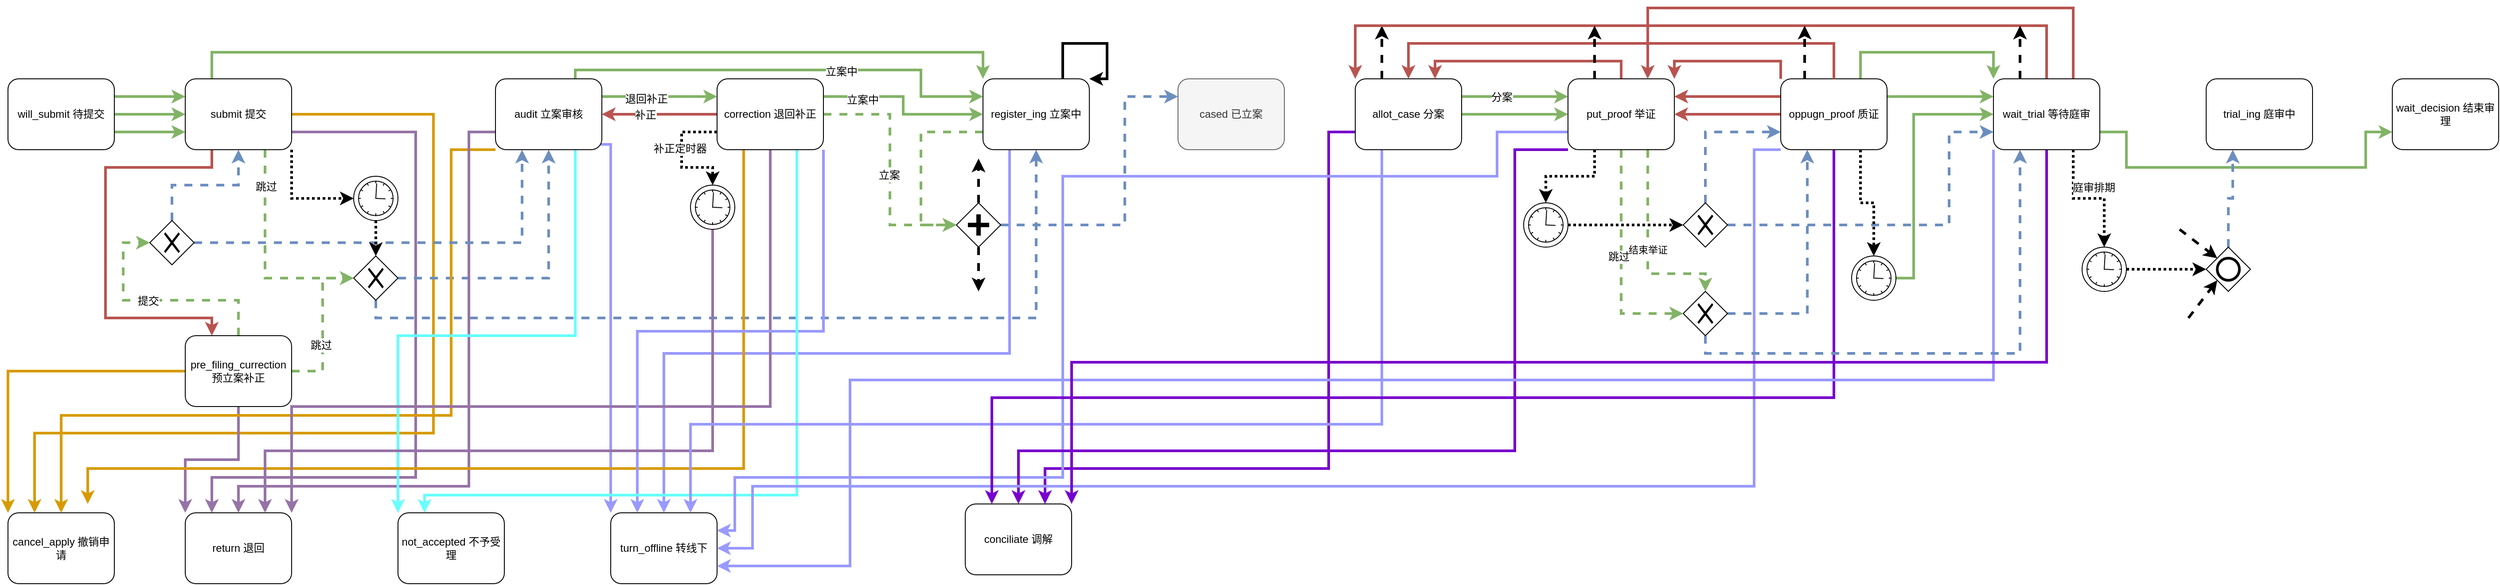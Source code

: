 <mxfile version="12.5.5" type="github"><diagram id="XI3sdBOOUCV_RwgQY45F" name="一审流程"><mxGraphModel dx="2796" dy="2397" grid="1" gridSize="10" guides="1" tooltips="1" connect="1" arrows="1" fold="1" page="1" pageScale="1" pageWidth="827" pageHeight="1169" math="0" shadow="0"><root><mxCell id="0"/><mxCell id="1" parent="0"/><mxCell id="Zky3TqG5APiGu4ryitzf-4" style="edgeStyle=orthogonalEdgeStyle;rounded=0;orthogonalLoop=1;jettySize=auto;html=1;exitX=1;exitY=0.25;exitDx=0;exitDy=0;entryX=0;entryY=0.25;entryDx=0;entryDy=0;fillColor=#d5e8d4;strokeColor=#82b366;strokeWidth=3;" edge="1" parent="1" source="Zky3TqG5APiGu4ryitzf-2" target="Zky3TqG5APiGu4ryitzf-3"><mxGeometry relative="1" as="geometry"/></mxCell><mxCell id="Zky3TqG5APiGu4ryitzf-5" style="edgeStyle=orthogonalEdgeStyle;rounded=0;orthogonalLoop=1;jettySize=auto;html=1;entryX=0;entryY=0.5;entryDx=0;entryDy=0;fillColor=#d5e8d4;strokeColor=#82b366;strokeWidth=3;" edge="1" parent="1" source="Zky3TqG5APiGu4ryitzf-2" target="Zky3TqG5APiGu4ryitzf-3"><mxGeometry relative="1" as="geometry"/></mxCell><mxCell id="Zky3TqG5APiGu4ryitzf-6" style="edgeStyle=orthogonalEdgeStyle;rounded=0;orthogonalLoop=1;jettySize=auto;html=1;exitX=1;exitY=0.75;exitDx=0;exitDy=0;entryX=0;entryY=0.75;entryDx=0;entryDy=0;strokeWidth=3;fillColor=#d5e8d4;strokeColor=#82b366;" edge="1" parent="1" source="Zky3TqG5APiGu4ryitzf-2" target="Zky3TqG5APiGu4ryitzf-3"><mxGeometry relative="1" as="geometry"/></mxCell><mxCell id="Zky3TqG5APiGu4ryitzf-2" value="will_submit 待提交" style="shape=ext;rounded=1;html=1;whiteSpace=wrap;" vertex="1" parent="1"><mxGeometry x="40" width="120" height="80" as="geometry"/></mxCell><mxCell id="Zky3TqG5APiGu4ryitzf-26" style="edgeStyle=orthogonalEdgeStyle;rounded=0;orthogonalLoop=1;jettySize=auto;html=1;exitX=0.75;exitY=1;exitDx=0;exitDy=0;entryX=0;entryY=0.5;entryDx=0;entryDy=0;strokeWidth=3;fillColor=#d5e8d4;strokeColor=#82b366;dashed=1;" edge="1" parent="1" source="Zky3TqG5APiGu4ryitzf-3" target="Zky3TqG5APiGu4ryitzf-16"><mxGeometry relative="1" as="geometry"/></mxCell><mxCell id="Zky3TqG5APiGu4ryitzf-27" value="跳过" style="text;html=1;align=center;verticalAlign=middle;resizable=0;points=[];labelBackgroundColor=#ffffff;" vertex="1" connectable="0" parent="Zky3TqG5APiGu4ryitzf-26"><mxGeometry x="-0.658" y="1" relative="1" as="geometry"><mxPoint as="offset"/></mxGeometry></mxCell><mxCell id="Zky3TqG5APiGu4ryitzf-29" style="edgeStyle=orthogonalEdgeStyle;rounded=0;orthogonalLoop=1;jettySize=auto;html=1;exitX=1;exitY=1;exitDx=0;exitDy=0;entryX=0;entryY=0.5;entryDx=0;entryDy=0;dashed=1;strokeWidth=3;dashPattern=1 1;" edge="1" parent="1" source="Zky3TqG5APiGu4ryitzf-3" target="Zky3TqG5APiGu4ryitzf-28"><mxGeometry relative="1" as="geometry"/></mxCell><mxCell id="Zky3TqG5APiGu4ryitzf-33" style="edgeStyle=orthogonalEdgeStyle;rounded=0;orthogonalLoop=1;jettySize=auto;html=1;exitX=0.25;exitY=1;exitDx=0;exitDy=0;entryX=0.25;entryY=0;entryDx=0;entryDy=0;strokeWidth=3;fillColor=#f8cecc;strokeColor=#b85450;" edge="1" parent="1" source="Zky3TqG5APiGu4ryitzf-3" target="Zky3TqG5APiGu4ryitzf-7"><mxGeometry relative="1" as="geometry"><Array as="points"><mxPoint x="270" y="100"/><mxPoint x="150" y="100"/><mxPoint x="150" y="270"/><mxPoint x="270" y="270"/></Array></mxGeometry></mxCell><mxCell id="Zky3TqG5APiGu4ryitzf-34" style="edgeStyle=orthogonalEdgeStyle;rounded=0;orthogonalLoop=1;jettySize=auto;html=1;exitX=1;exitY=0.75;exitDx=0;exitDy=0;entryX=0.25;entryY=0;entryDx=0;entryDy=0;strokeWidth=3;fillColor=#e1d5e7;strokeColor=#9673a6;" edge="1" parent="1" source="Zky3TqG5APiGu4ryitzf-3" target="Zky3TqG5APiGu4ryitzf-9"><mxGeometry relative="1" as="geometry"><Array as="points"><mxPoint x="500" y="60"/><mxPoint x="500" y="450"/><mxPoint x="270" y="450"/></Array></mxGeometry></mxCell><mxCell id="Zky3TqG5APiGu4ryitzf-35" style="edgeStyle=orthogonalEdgeStyle;rounded=0;orthogonalLoop=1;jettySize=auto;html=1;strokeWidth=3;entryX=0.25;entryY=0;entryDx=0;entryDy=0;fillColor=#ffe6cc;strokeColor=#d79b00;exitX=1;exitY=0.5;exitDx=0;exitDy=0;" edge="1" parent="1" source="Zky3TqG5APiGu4ryitzf-3" target="Zky3TqG5APiGu4ryitzf-8"><mxGeometry relative="1" as="geometry"><mxPoint x="120" y="470" as="targetPoint"/><Array as="points"><mxPoint x="520" y="40"/><mxPoint x="520" y="400"/><mxPoint x="70" y="400"/></Array></mxGeometry></mxCell><mxCell id="Zky3TqG5APiGu4ryitzf-38" style="edgeStyle=orthogonalEdgeStyle;rounded=0;orthogonalLoop=1;jettySize=auto;html=1;exitX=0.25;exitY=0;exitDx=0;exitDy=0;entryX=0;entryY=0;entryDx=0;entryDy=0;strokeWidth=3;fillColor=#d5e8d4;strokeColor=#82b366;" edge="1" parent="1" source="Zky3TqG5APiGu4ryitzf-3" target="Zky3TqG5APiGu4ryitzf-18"><mxGeometry relative="1" as="geometry"><Array as="points"><mxPoint x="270" y="-30"/><mxPoint x="1140" y="-30"/></Array></mxGeometry></mxCell><mxCell id="Zky3TqG5APiGu4ryitzf-3" value="submit 提交" style="shape=ext;rounded=1;html=1;whiteSpace=wrap;" vertex="1" parent="1"><mxGeometry x="240" width="120" height="80" as="geometry"/></mxCell><mxCell id="Zky3TqG5APiGu4ryitzf-10" style="edgeStyle=orthogonalEdgeStyle;rounded=0;orthogonalLoop=1;jettySize=auto;html=1;fillColor=#ffe6cc;strokeColor=#d79b00;strokeWidth=3;entryX=0;entryY=0;entryDx=0;entryDy=0;" edge="1" parent="1" source="Zky3TqG5APiGu4ryitzf-7" target="Zky3TqG5APiGu4ryitzf-8"><mxGeometry relative="1" as="geometry"/></mxCell><mxCell id="Zky3TqG5APiGu4ryitzf-11" style="edgeStyle=orthogonalEdgeStyle;rounded=0;orthogonalLoop=1;jettySize=auto;html=1;fillColor=#e1d5e7;strokeColor=#9673a6;strokeWidth=3;entryX=0;entryY=0;entryDx=0;entryDy=0;" edge="1" parent="1" source="Zky3TqG5APiGu4ryitzf-7" target="Zky3TqG5APiGu4ryitzf-9"><mxGeometry relative="1" as="geometry"/></mxCell><mxCell id="Zky3TqG5APiGu4ryitzf-13" style="edgeStyle=orthogonalEdgeStyle;rounded=0;orthogonalLoop=1;jettySize=auto;html=1;strokeWidth=3;entryX=0;entryY=0.5;entryDx=0;entryDy=0;fillColor=#d5e8d4;strokeColor=#82b366;dashed=1;" edge="1" parent="1" source="Zky3TqG5APiGu4ryitzf-7" target="Zky3TqG5APiGu4ryitzf-16"><mxGeometry relative="1" as="geometry"><mxPoint x="445" y="360" as="targetPoint"/></mxGeometry></mxCell><mxCell id="Zky3TqG5APiGu4ryitzf-14" value="跳过" style="text;html=1;align=center;verticalAlign=middle;resizable=0;points=[];labelBackgroundColor=#ffffff;" vertex="1" connectable="0" parent="Zky3TqG5APiGu4ryitzf-13"><mxGeometry x="-0.261" y="2" relative="1" as="geometry"><mxPoint as="offset"/></mxGeometry></mxCell><mxCell id="Zky3TqG5APiGu4ryitzf-22" style="edgeStyle=orthogonalEdgeStyle;rounded=0;orthogonalLoop=1;jettySize=auto;html=1;entryX=0;entryY=0.5;entryDx=0;entryDy=0;strokeWidth=3;fillColor=#d5e8d4;strokeColor=#82b366;dashed=1;" edge="1" parent="1" source="Zky3TqG5APiGu4ryitzf-7" target="Zky3TqG5APiGu4ryitzf-21"><mxGeometry relative="1" as="geometry"><Array as="points"><mxPoint x="300" y="250"/><mxPoint x="170" y="250"/><mxPoint x="170" y="185"/></Array></mxGeometry></mxCell><mxCell id="Zky3TqG5APiGu4ryitzf-23" value="提交" style="text;html=1;align=center;verticalAlign=middle;resizable=0;points=[];labelBackgroundColor=#ffffff;" vertex="1" connectable="0" parent="Zky3TqG5APiGu4ryitzf-22"><mxGeometry x="0.072" y="1" relative="1" as="geometry"><mxPoint as="offset"/></mxGeometry></mxCell><mxCell id="Zky3TqG5APiGu4ryitzf-7" value="pre_filing_currection 预立案补正" style="shape=ext;rounded=1;html=1;whiteSpace=wrap;" vertex="1" parent="1"><mxGeometry x="240" y="290" width="120" height="80" as="geometry"/></mxCell><mxCell id="Zky3TqG5APiGu4ryitzf-8" value="cancel_apply 撤销申请" style="shape=ext;rounded=1;html=1;whiteSpace=wrap;" vertex="1" parent="1"><mxGeometry x="40" y="490" width="120" height="80" as="geometry"/></mxCell><mxCell id="Zky3TqG5APiGu4ryitzf-9" value="return 退回" style="shape=ext;rounded=1;html=1;whiteSpace=wrap;" vertex="1" parent="1"><mxGeometry x="240" y="490" width="120" height="80" as="geometry"/></mxCell><mxCell id="Zky3TqG5APiGu4ryitzf-19" style="edgeStyle=orthogonalEdgeStyle;rounded=0;orthogonalLoop=1;jettySize=auto;html=1;entryX=0.5;entryY=1;entryDx=0;entryDy=0;strokeWidth=3;dashed=1;fillColor=#dae8fc;strokeColor=#6c8ebf;" edge="1" parent="1" source="Zky3TqG5APiGu4ryitzf-16" target="Zky3TqG5APiGu4ryitzf-17"><mxGeometry relative="1" as="geometry"/></mxCell><mxCell id="Zky3TqG5APiGu4ryitzf-20" style="edgeStyle=orthogonalEdgeStyle;rounded=0;orthogonalLoop=1;jettySize=auto;html=1;strokeWidth=3;fillColor=#dae8fc;strokeColor=#6c8ebf;dashed=1;exitX=0.5;exitY=1;exitDx=0;exitDy=0;" edge="1" parent="1" source="Zky3TqG5APiGu4ryitzf-16" target="Zky3TqG5APiGu4ryitzf-18"><mxGeometry relative="1" as="geometry"/></mxCell><mxCell id="Zky3TqG5APiGu4ryitzf-16" value="" style="shape=mxgraph.bpmn.shape;html=1;verticalLabelPosition=bottom;labelBackgroundColor=#ffffff;verticalAlign=top;align=center;perimeter=rhombusPerimeter;background=gateway;outlineConnect=0;outline=none;symbol=exclusiveGw;" vertex="1" parent="1"><mxGeometry x="430" y="200" width="50" height="50" as="geometry"/></mxCell><mxCell id="Zky3TqG5APiGu4ryitzf-39" style="edgeStyle=orthogonalEdgeStyle;rounded=0;orthogonalLoop=1;jettySize=auto;html=1;exitX=0;exitY=1;exitDx=0;exitDy=0;strokeWidth=3;entryX=0.5;entryY=0;entryDx=0;entryDy=0;fillColor=#ffe6cc;strokeColor=#d79b00;" edge="1" parent="1" source="Zky3TqG5APiGu4ryitzf-17" target="Zky3TqG5APiGu4ryitzf-8"><mxGeometry relative="1" as="geometry"><mxPoint x="160" y="450" as="targetPoint"/><Array as="points"><mxPoint x="540" y="80"/><mxPoint x="540" y="380"/><mxPoint x="100" y="380"/></Array></mxGeometry></mxCell><mxCell id="Zky3TqG5APiGu4ryitzf-40" style="edgeStyle=orthogonalEdgeStyle;rounded=0;orthogonalLoop=1;jettySize=auto;html=1;exitX=0;exitY=0.75;exitDx=0;exitDy=0;strokeWidth=3;entryX=0.5;entryY=0;entryDx=0;entryDy=0;fillColor=#e1d5e7;strokeColor=#9673a6;" edge="1" parent="1" source="Zky3TqG5APiGu4ryitzf-17" target="Zky3TqG5APiGu4ryitzf-9"><mxGeometry relative="1" as="geometry"><mxPoint x="350" y="440" as="targetPoint"/><Array as="points"><mxPoint x="560" y="60"/><mxPoint x="560" y="460"/><mxPoint x="300" y="460"/></Array></mxGeometry></mxCell><mxCell id="Zky3TqG5APiGu4ryitzf-42" style="edgeStyle=orthogonalEdgeStyle;rounded=0;orthogonalLoop=1;jettySize=auto;html=1;exitX=0.75;exitY=1;exitDx=0;exitDy=0;entryX=0;entryY=0;entryDx=0;entryDy=0;strokeWidth=3;fillColor=#f9f7ed;strokeColor=#66FFFF;" edge="1" parent="1" source="Zky3TqG5APiGu4ryitzf-17" target="Zky3TqG5APiGu4ryitzf-41"><mxGeometry relative="1" as="geometry"><Array as="points"><mxPoint x="680" y="290"/><mxPoint x="480" y="290"/></Array></mxGeometry></mxCell><mxCell id="Zky3TqG5APiGu4ryitzf-44" style="edgeStyle=orthogonalEdgeStyle;rounded=0;orthogonalLoop=1;jettySize=auto;html=1;exitX=1;exitY=0.25;exitDx=0;exitDy=0;entryX=0;entryY=0.25;entryDx=0;entryDy=0;strokeColor=#82b366;strokeWidth=3;fillColor=#d5e8d4;" edge="1" parent="1" source="Zky3TqG5APiGu4ryitzf-17" target="Zky3TqG5APiGu4ryitzf-43"><mxGeometry relative="1" as="geometry"/></mxCell><mxCell id="Zky3TqG5APiGu4ryitzf-51" value="退回补正" style="text;html=1;align=center;verticalAlign=middle;resizable=0;points=[];labelBackgroundColor=#ffffff;" vertex="1" connectable="0" parent="Zky3TqG5APiGu4ryitzf-44"><mxGeometry x="-0.231" y="-3" relative="1" as="geometry"><mxPoint as="offset"/></mxGeometry></mxCell><mxCell id="Zky3TqG5APiGu4ryitzf-46" style="edgeStyle=orthogonalEdgeStyle;rounded=0;orthogonalLoop=1;jettySize=auto;html=1;strokeColor=#9999FF;strokeWidth=3;entryX=0;entryY=0;entryDx=0;entryDy=0;exitX=0.983;exitY=0.925;exitDx=0;exitDy=0;exitPerimeter=0;" edge="1" parent="1" source="Zky3TqG5APiGu4ryitzf-17" target="Zky3TqG5APiGu4ryitzf-45"><mxGeometry relative="1" as="geometry"><mxPoint x="760" y="270" as="targetPoint"/><Array as="points"><mxPoint x="720" y="74"/></Array></mxGeometry></mxCell><mxCell id="Zky3TqG5APiGu4ryitzf-49" style="edgeStyle=orthogonalEdgeStyle;rounded=0;orthogonalLoop=1;jettySize=auto;html=1;strokeColor=#82b366;strokeWidth=3;fillColor=#d5e8d4;exitX=0.75;exitY=0;exitDx=0;exitDy=0;entryX=0;entryY=0.25;entryDx=0;entryDy=0;" edge="1" parent="1" source="Zky3TqG5APiGu4ryitzf-17" target="Zky3TqG5APiGu4ryitzf-18"><mxGeometry relative="1" as="geometry"><mxPoint x="1140" y="11" as="targetPoint"/><Array as="points"><mxPoint x="680" y="-10"/><mxPoint x="1070" y="-10"/><mxPoint x="1070" y="20"/></Array></mxGeometry></mxCell><mxCell id="Zky3TqG5APiGu4ryitzf-53" value="立案中" style="text;html=1;align=center;verticalAlign=middle;resizable=0;points=[];labelBackgroundColor=#ffffff;" vertex="1" connectable="0" parent="Zky3TqG5APiGu4ryitzf-49"><mxGeometry x="0.24" y="-2" relative="1" as="geometry"><mxPoint as="offset"/></mxGeometry></mxCell><mxCell id="Zky3TqG5APiGu4ryitzf-17" value="audit 立案审核" style="shape=ext;rounded=1;html=1;whiteSpace=wrap;" vertex="1" parent="1"><mxGeometry x="590" width="120" height="80" as="geometry"/></mxCell><mxCell id="Zky3TqG5APiGu4ryitzf-74" style="edgeStyle=orthogonalEdgeStyle;rounded=0;orthogonalLoop=1;jettySize=auto;html=1;exitX=0;exitY=0.75;exitDx=0;exitDy=0;entryX=0;entryY=0.5;entryDx=0;entryDy=0;dashed=1;strokeColor=#82b366;strokeWidth=3;fillColor=#d5e8d4;" edge="1" parent="1" source="Zky3TqG5APiGu4ryitzf-18" target="Zky3TqG5APiGu4ryitzf-68"><mxGeometry relative="1" as="geometry"><Array as="points"><mxPoint x="1070" y="60"/><mxPoint x="1070" y="165"/></Array></mxGeometry></mxCell><mxCell id="Zky3TqG5APiGu4ryitzf-75" style="edgeStyle=orthogonalEdgeStyle;rounded=0;orthogonalLoop=1;jettySize=auto;html=1;exitX=0.25;exitY=1;exitDx=0;exitDy=0;entryX=0.5;entryY=0;entryDx=0;entryDy=0;strokeColor=#9999FF;strokeWidth=3;" edge="1" parent="1" source="Zky3TqG5APiGu4ryitzf-18" target="Zky3TqG5APiGu4ryitzf-45"><mxGeometry relative="1" as="geometry"><Array as="points"><mxPoint x="1170" y="310"/><mxPoint x="780" y="310"/></Array></mxGeometry></mxCell><mxCell id="Zky3TqG5APiGu4ryitzf-76" style="edgeStyle=orthogonalEdgeStyle;rounded=0;orthogonalLoop=1;jettySize=auto;html=1;exitX=0.75;exitY=0;exitDx=0;exitDy=0;strokeColor=#000000;strokeWidth=3;entryX=1;entryY=0;entryDx=0;entryDy=0;" edge="1" parent="1" source="Zky3TqG5APiGu4ryitzf-18" target="Zky3TqG5APiGu4ryitzf-18"><mxGeometry relative="1" as="geometry"><mxPoint x="1260" y="-60" as="targetPoint"/><Array as="points"><mxPoint x="1230" y="-40"/><mxPoint x="1280" y="-40"/><mxPoint x="1280"/></Array></mxGeometry></mxCell><mxCell id="Zky3TqG5APiGu4ryitzf-18" value="register_ing 立案中" style="shape=ext;rounded=1;html=1;whiteSpace=wrap;" vertex="1" parent="1"><mxGeometry x="1140" width="120" height="80" as="geometry"/></mxCell><mxCell id="Zky3TqG5APiGu4ryitzf-24" style="edgeStyle=orthogonalEdgeStyle;rounded=0;orthogonalLoop=1;jettySize=auto;html=1;entryX=0.5;entryY=1;entryDx=0;entryDy=0;strokeWidth=3;exitX=0.5;exitY=0;exitDx=0;exitDy=0;fillColor=#dae8fc;strokeColor=#6c8ebf;dashed=1;" edge="1" parent="1" source="Zky3TqG5APiGu4ryitzf-21" target="Zky3TqG5APiGu4ryitzf-3"><mxGeometry relative="1" as="geometry"/></mxCell><mxCell id="Zky3TqG5APiGu4ryitzf-25" style="edgeStyle=orthogonalEdgeStyle;rounded=0;orthogonalLoop=1;jettySize=auto;html=1;entryX=0.25;entryY=1;entryDx=0;entryDy=0;strokeWidth=3;dashed=1;fillColor=#dae8fc;strokeColor=#6c8ebf;" edge="1" parent="1" source="Zky3TqG5APiGu4ryitzf-21" target="Zky3TqG5APiGu4ryitzf-17"><mxGeometry relative="1" as="geometry"/></mxCell><mxCell id="Zky3TqG5APiGu4ryitzf-21" value="" style="shape=mxgraph.bpmn.shape;html=1;verticalLabelPosition=bottom;labelBackgroundColor=#ffffff;verticalAlign=top;align=center;perimeter=rhombusPerimeter;background=gateway;outlineConnect=0;outline=none;symbol=exclusiveGw;" vertex="1" parent="1"><mxGeometry x="200" y="160" width="50" height="50" as="geometry"/></mxCell><mxCell id="Zky3TqG5APiGu4ryitzf-30" style="edgeStyle=orthogonalEdgeStyle;rounded=0;orthogonalLoop=1;jettySize=auto;html=1;entryX=0.5;entryY=0;entryDx=0;entryDy=0;dashed=1;dashPattern=1 1;strokeWidth=3;" edge="1" parent="1" source="Zky3TqG5APiGu4ryitzf-28" target="Zky3TqG5APiGu4ryitzf-16"><mxGeometry relative="1" as="geometry"/></mxCell><mxCell id="Zky3TqG5APiGu4ryitzf-28" value="" style="shape=mxgraph.bpmn.shape;html=1;verticalLabelPosition=bottom;labelBackgroundColor=#ffffff;verticalAlign=top;align=center;perimeter=ellipsePerimeter;outlineConnect=0;outline=standard;symbol=timer;" vertex="1" parent="1"><mxGeometry x="430" y="110" width="50" height="50" as="geometry"/></mxCell><mxCell id="Zky3TqG5APiGu4ryitzf-41" value="not_accepted 不予受理" style="shape=ext;rounded=1;html=1;whiteSpace=wrap;" vertex="1" parent="1"><mxGeometry x="480" y="490" width="120" height="80" as="geometry"/></mxCell><mxCell id="Zky3TqG5APiGu4ryitzf-55" style="edgeStyle=orthogonalEdgeStyle;rounded=0;orthogonalLoop=1;jettySize=auto;html=1;exitX=0;exitY=0.75;exitDx=0;exitDy=0;strokeColor=#000000;strokeWidth=3;dashed=1;dashPattern=1 1;" edge="1" parent="1" source="Zky3TqG5APiGu4ryitzf-43" target="Zky3TqG5APiGu4ryitzf-54"><mxGeometry relative="1" as="geometry"><Array as="points"><mxPoint x="800" y="60"/><mxPoint x="800" y="100"/><mxPoint x="835" y="100"/></Array></mxGeometry></mxCell><mxCell id="Zky3TqG5APiGu4ryitzf-57" value="补正定时器" style="text;html=1;align=center;verticalAlign=middle;resizable=0;points=[];labelBackgroundColor=#ffffff;" vertex="1" connectable="0" parent="Zky3TqG5APiGu4ryitzf-55"><mxGeometry x="-0.136" y="-2" relative="1" as="geometry"><mxPoint as="offset"/></mxGeometry></mxCell><mxCell id="Zky3TqG5APiGu4ryitzf-58" style="edgeStyle=orthogonalEdgeStyle;rounded=0;orthogonalLoop=1;jettySize=auto;html=1;exitX=0;exitY=0.5;exitDx=0;exitDy=0;entryX=1;entryY=0.5;entryDx=0;entryDy=0;strokeColor=#B85450;strokeWidth=3;fillColor=#a0522d;" edge="1" parent="1" source="Zky3TqG5APiGu4ryitzf-43" target="Zky3TqG5APiGu4ryitzf-17"><mxGeometry relative="1" as="geometry"/></mxCell><mxCell id="Zky3TqG5APiGu4ryitzf-59" value="补正" style="text;html=1;align=center;verticalAlign=middle;resizable=0;points=[];labelBackgroundColor=#ffffff;" vertex="1" connectable="0" parent="Zky3TqG5APiGu4ryitzf-58"><mxGeometry x="0.246" y="1" relative="1" as="geometry"><mxPoint as="offset"/></mxGeometry></mxCell><mxCell id="Zky3TqG5APiGu4ryitzf-60" style="edgeStyle=orthogonalEdgeStyle;rounded=0;orthogonalLoop=1;jettySize=auto;html=1;exitX=0.25;exitY=1;exitDx=0;exitDy=0;strokeColor=#d79b00;strokeWidth=3;fillColor=#ffe6cc;" edge="1" parent="1" source="Zky3TqG5APiGu4ryitzf-43"><mxGeometry relative="1" as="geometry"><mxPoint x="130" y="480" as="targetPoint"/><Array as="points"><mxPoint x="870" y="440"/><mxPoint x="130" y="440"/></Array></mxGeometry></mxCell><mxCell id="Zky3TqG5APiGu4ryitzf-61" style="edgeStyle=orthogonalEdgeStyle;rounded=0;orthogonalLoop=1;jettySize=auto;html=1;entryX=1;entryY=0;entryDx=0;entryDy=0;strokeColor=#9673a6;strokeWidth=3;fillColor=#e1d5e7;" edge="1" parent="1" source="Zky3TqG5APiGu4ryitzf-43" target="Zky3TqG5APiGu4ryitzf-9"><mxGeometry relative="1" as="geometry"><Array as="points"><mxPoint x="900" y="370"/><mxPoint x="360" y="370"/></Array></mxGeometry></mxCell><mxCell id="Zky3TqG5APiGu4ryitzf-62" style="edgeStyle=orthogonalEdgeStyle;rounded=0;orthogonalLoop=1;jettySize=auto;html=1;exitX=1;exitY=1;exitDx=0;exitDy=0;entryX=0.25;entryY=0;entryDx=0;entryDy=0;strokeColor=#9999FF;strokeWidth=3;" edge="1" parent="1" source="Zky3TqG5APiGu4ryitzf-43" target="Zky3TqG5APiGu4ryitzf-45"><mxGeometry relative="1" as="geometry"/></mxCell><mxCell id="Zky3TqG5APiGu4ryitzf-63" style="edgeStyle=orthogonalEdgeStyle;rounded=0;orthogonalLoop=1;jettySize=auto;html=1;exitX=0.75;exitY=1;exitDx=0;exitDy=0;entryX=0.25;entryY=0;entryDx=0;entryDy=0;strokeColor=#66FFFF;strokeWidth=3;" edge="1" parent="1" source="Zky3TqG5APiGu4ryitzf-43" target="Zky3TqG5APiGu4ryitzf-41"><mxGeometry relative="1" as="geometry"><Array as="points"><mxPoint x="930" y="470"/><mxPoint x="510" y="470"/></Array></mxGeometry></mxCell><mxCell id="Zky3TqG5APiGu4ryitzf-64" style="edgeStyle=orthogonalEdgeStyle;rounded=0;orthogonalLoop=1;jettySize=auto;html=1;exitX=1;exitY=0.25;exitDx=0;exitDy=0;entryX=0;entryY=0.5;entryDx=0;entryDy=0;strokeColor=#82b366;strokeWidth=3;fillColor=#d5e8d4;" edge="1" parent="1" source="Zky3TqG5APiGu4ryitzf-43" target="Zky3TqG5APiGu4ryitzf-18"><mxGeometry relative="1" as="geometry"/></mxCell><mxCell id="Zky3TqG5APiGu4ryitzf-65" value="立案中" style="text;html=1;align=center;verticalAlign=middle;resizable=0;points=[];labelBackgroundColor=#ffffff;" vertex="1" connectable="0" parent="Zky3TqG5APiGu4ryitzf-64"><mxGeometry x="-0.56" y="-4" relative="1" as="geometry"><mxPoint as="offset"/></mxGeometry></mxCell><mxCell id="Zky3TqG5APiGu4ryitzf-69" style="edgeStyle=orthogonalEdgeStyle;rounded=0;orthogonalLoop=1;jettySize=auto;html=1;entryX=0;entryY=0.5;entryDx=0;entryDy=0;strokeColor=#82b366;strokeWidth=3;fillColor=#d5e8d4;dashed=1;" edge="1" parent="1" source="Zky3TqG5APiGu4ryitzf-43" target="Zky3TqG5APiGu4ryitzf-68"><mxGeometry relative="1" as="geometry"/></mxCell><mxCell id="Zky3TqG5APiGu4ryitzf-73" value="立案" style="text;html=1;align=center;verticalAlign=middle;resizable=0;points=[];labelBackgroundColor=#ffffff;" vertex="1" connectable="0" parent="Zky3TqG5APiGu4ryitzf-69"><mxGeometry x="0.047" y="-1" relative="1" as="geometry"><mxPoint as="offset"/></mxGeometry></mxCell><mxCell id="Zky3TqG5APiGu4ryitzf-43" value="correction 退回补正" style="shape=ext;rounded=1;html=1;whiteSpace=wrap;" vertex="1" parent="1"><mxGeometry x="840" width="120" height="80" as="geometry"/></mxCell><mxCell id="Zky3TqG5APiGu4ryitzf-45" value="turn_offline 转线下" style="shape=ext;rounded=1;html=1;whiteSpace=wrap;" vertex="1" parent="1"><mxGeometry x="720" y="490" width="120" height="80" as="geometry"/></mxCell><mxCell id="Zky3TqG5APiGu4ryitzf-56" style="edgeStyle=orthogonalEdgeStyle;rounded=0;orthogonalLoop=1;jettySize=auto;html=1;entryX=0.75;entryY=0;entryDx=0;entryDy=0;strokeColor=#9673a6;strokeWidth=3;fillColor=#e1d5e7;" edge="1" parent="1" source="Zky3TqG5APiGu4ryitzf-54" target="Zky3TqG5APiGu4ryitzf-9"><mxGeometry relative="1" as="geometry"><Array as="points"><mxPoint x="835" y="420"/><mxPoint x="330" y="420"/></Array></mxGeometry></mxCell><mxCell id="Zky3TqG5APiGu4ryitzf-54" value="" style="shape=mxgraph.bpmn.shape;html=1;verticalLabelPosition=bottom;labelBackgroundColor=#ffffff;verticalAlign=top;align=center;perimeter=ellipsePerimeter;outlineConnect=0;outline=standard;symbol=timer;" vertex="1" parent="1"><mxGeometry x="810" y="120" width="50" height="50" as="geometry"/></mxCell><mxCell id="Zky3TqG5APiGu4ryitzf-66" value="cased 已立案" style="shape=ext;rounded=1;html=1;whiteSpace=wrap;fillColor=#f5f5f5;strokeColor=#666666;fontColor=#333333;" vertex="1" parent="1"><mxGeometry x="1360" width="120" height="80" as="geometry"/></mxCell><mxCell id="Zky3TqG5APiGu4ryitzf-70" style="edgeStyle=orthogonalEdgeStyle;rounded=0;orthogonalLoop=1;jettySize=auto;html=1;entryX=0;entryY=0.25;entryDx=0;entryDy=0;strokeColor=#6c8ebf;strokeWidth=3;fillColor=#dae8fc;dashed=1;" edge="1" parent="1" source="Zky3TqG5APiGu4ryitzf-68" target="Zky3TqG5APiGu4ryitzf-66"><mxGeometry relative="1" as="geometry"><Array as="points"><mxPoint x="1300" y="165"/><mxPoint x="1300" y="20"/></Array></mxGeometry></mxCell><mxCell id="Zky3TqG5APiGu4ryitzf-68" value="" style="shape=mxgraph.bpmn.shape;html=1;verticalLabelPosition=bottom;labelBackgroundColor=#ffffff;verticalAlign=top;align=center;perimeter=rhombusPerimeter;background=gateway;outlineConnect=0;outline=none;symbol=parallelGw;" vertex="1" parent="1"><mxGeometry x="1110" y="140" width="50" height="50" as="geometry"/></mxCell><mxCell id="Zky3TqG5APiGu4ryitzf-71" value="" style="endArrow=classic;html=1;dashed=1;strokeColor=#000000;strokeWidth=3;exitX=0.5;exitY=1;exitDx=0;exitDy=0;" edge="1" parent="1" source="Zky3TqG5APiGu4ryitzf-68"><mxGeometry width="50" height="50" relative="1" as="geometry"><mxPoint x="1100" y="270" as="sourcePoint"/><mxPoint x="1135" y="240" as="targetPoint"/></mxGeometry></mxCell><mxCell id="Zky3TqG5APiGu4ryitzf-72" value="" style="endArrow=classic;html=1;dashed=1;strokeColor=#000000;strokeWidth=3;exitX=0.5;exitY=0;exitDx=0;exitDy=0;" edge="1" parent="1" source="Zky3TqG5APiGu4ryitzf-68"><mxGeometry width="50" height="50" relative="1" as="geometry"><mxPoint x="1145" y="200" as="sourcePoint"/><mxPoint x="1135" y="90" as="targetPoint"/></mxGeometry></mxCell><mxCell id="Zky3TqG5APiGu4ryitzf-80" style="edgeStyle=orthogonalEdgeStyle;rounded=0;orthogonalLoop=1;jettySize=auto;html=1;exitX=0;exitY=0.75;exitDx=0;exitDy=0;entryX=0.75;entryY=0;entryDx=0;entryDy=0;strokeColor=#7700CC;strokeWidth=3;fillColor=#aa00ff;" edge="1" parent="1" source="Zky3TqG5APiGu4ryitzf-77" target="Zky3TqG5APiGu4ryitzf-79"><mxGeometry relative="1" as="geometry"><Array as="points"><mxPoint x="1530" y="60"/><mxPoint x="1530" y="440"/><mxPoint x="1210" y="440"/></Array></mxGeometry></mxCell><mxCell id="Zky3TqG5APiGu4ryitzf-82" style="edgeStyle=orthogonalEdgeStyle;rounded=0;orthogonalLoop=1;jettySize=auto;html=1;exitX=1;exitY=0.25;exitDx=0;exitDy=0;entryX=0;entryY=0.25;entryDx=0;entryDy=0;strokeColor=#82b366;strokeWidth=3;gradientColor=#97d077;fillColor=#d5e8d4;" edge="1" parent="1" source="Zky3TqG5APiGu4ryitzf-77" target="Zky3TqG5APiGu4ryitzf-81"><mxGeometry relative="1" as="geometry"/></mxCell><mxCell id="Zky3TqG5APiGu4ryitzf-83" value="分案" style="text;html=1;align=center;verticalAlign=middle;resizable=0;points=[];labelBackgroundColor=#ffffff;" vertex="1" connectable="0" parent="Zky3TqG5APiGu4ryitzf-82"><mxGeometry x="-0.25" y="-1" relative="1" as="geometry"><mxPoint as="offset"/></mxGeometry></mxCell><mxCell id="Zky3TqG5APiGu4ryitzf-84" style="edgeStyle=orthogonalEdgeStyle;rounded=0;orthogonalLoop=1;jettySize=auto;html=1;entryX=0;entryY=0.5;entryDx=0;entryDy=0;strokeColor=#82b366;strokeWidth=3;gradientColor=#97d077;fillColor=#d5e8d4;" edge="1" parent="1" source="Zky3TqG5APiGu4ryitzf-77" target="Zky3TqG5APiGu4ryitzf-81"><mxGeometry relative="1" as="geometry"/></mxCell><mxCell id="Zky3TqG5APiGu4ryitzf-85" style="edgeStyle=orthogonalEdgeStyle;rounded=0;orthogonalLoop=1;jettySize=auto;html=1;exitX=0.25;exitY=1;exitDx=0;exitDy=0;strokeColor=#9999FF;strokeWidth=3;entryX=0.75;entryY=0;entryDx=0;entryDy=0;" edge="1" parent="1" source="Zky3TqG5APiGu4ryitzf-77" target="Zky3TqG5APiGu4ryitzf-45"><mxGeometry relative="1" as="geometry"><mxPoint x="1290" y="400" as="targetPoint"/><Array as="points"><mxPoint x="1590" y="390"/><mxPoint x="810" y="390"/></Array></mxGeometry></mxCell><mxCell id="Zky3TqG5APiGu4ryitzf-77" value="allot_case 分案" style="shape=ext;rounded=1;html=1;whiteSpace=wrap;" vertex="1" parent="1"><mxGeometry x="1560" width="120" height="80" as="geometry"/></mxCell><mxCell id="Zky3TqG5APiGu4ryitzf-79" value="conciliate 调解" style="shape=ext;rounded=1;html=1;whiteSpace=wrap;" vertex="1" parent="1"><mxGeometry x="1120" y="480" width="120" height="80" as="geometry"/></mxCell><mxCell id="Zky3TqG5APiGu4ryitzf-88" style="edgeStyle=orthogonalEdgeStyle;rounded=0;orthogonalLoop=1;jettySize=auto;html=1;exitX=0.25;exitY=1;exitDx=0;exitDy=0;strokeColor=#000000;strokeWidth=3;dashed=1;dashPattern=1 1;" edge="1" parent="1" source="Zky3TqG5APiGu4ryitzf-81" target="Zky3TqG5APiGu4ryitzf-87"><mxGeometry relative="1" as="geometry"/></mxCell><mxCell id="Zky3TqG5APiGu4ryitzf-97" style="edgeStyle=orthogonalEdgeStyle;rounded=0;orthogonalLoop=1;jettySize=auto;html=1;entryX=0;entryY=0.5;entryDx=0;entryDy=0;dashed=1;strokeColor=#82b366;strokeWidth=3;gradientColor=#97d077;fillColor=#d5e8d4;exitX=0.5;exitY=1;exitDx=0;exitDy=0;" edge="1" parent="1" source="Zky3TqG5APiGu4ryitzf-81" target="Zky3TqG5APiGu4ryitzf-96"><mxGeometry relative="1" as="geometry"><Array as="points"><mxPoint x="1860" y="265"/></Array></mxGeometry></mxCell><mxCell id="Zky3TqG5APiGu4ryitzf-99" value="跳过" style="text;html=1;align=center;verticalAlign=middle;resizable=0;points=[];labelBackgroundColor=#ffffff;" vertex="1" connectable="0" parent="Zky3TqG5APiGu4ryitzf-97"><mxGeometry x="-0.053" y="-3" relative="1" as="geometry"><mxPoint as="offset"/></mxGeometry></mxCell><mxCell id="Zky3TqG5APiGu4ryitzf-100" value="结束举证" style="edgeStyle=orthogonalEdgeStyle;rounded=0;orthogonalLoop=1;jettySize=auto;html=1;exitX=0.75;exitY=1;exitDx=0;exitDy=0;dashed=1;strokeColor=#82b366;strokeWidth=3;gradientColor=#97d077;fillColor=#d5e8d4;" edge="1" parent="1" source="Zky3TqG5APiGu4ryitzf-81" target="Zky3TqG5APiGu4ryitzf-96"><mxGeometry relative="1" as="geometry"><Array as="points"><mxPoint x="1890" y="220"/><mxPoint x="1955" y="220"/></Array></mxGeometry></mxCell><mxCell id="Zky3TqG5APiGu4ryitzf-103" style="edgeStyle=orthogonalEdgeStyle;rounded=0;orthogonalLoop=1;jettySize=auto;html=1;exitX=0;exitY=0.75;exitDx=0;exitDy=0;strokeColor=#9999FF;strokeWidth=3;entryX=1;entryY=0.25;entryDx=0;entryDy=0;" edge="1" parent="1" source="Zky3TqG5APiGu4ryitzf-81" target="Zky3TqG5APiGu4ryitzf-45"><mxGeometry relative="1" as="geometry"><mxPoint x="1190" y="450" as="targetPoint"/><Array as="points"><mxPoint x="1720" y="60"/><mxPoint x="1720" y="110"/><mxPoint x="1230" y="110"/><mxPoint x="1230" y="450"/><mxPoint x="860" y="450"/><mxPoint x="860" y="510"/></Array></mxGeometry></mxCell><mxCell id="Zky3TqG5APiGu4ryitzf-105" style="edgeStyle=orthogonalEdgeStyle;rounded=0;orthogonalLoop=1;jettySize=auto;html=1;exitX=0;exitY=1;exitDx=0;exitDy=0;entryX=0.5;entryY=0;entryDx=0;entryDy=0;strokeColor=#7700CC;strokeWidth=3;" edge="1" parent="1" source="Zky3TqG5APiGu4ryitzf-81" target="Zky3TqG5APiGu4ryitzf-79"><mxGeometry relative="1" as="geometry"><Array as="points"><mxPoint x="1740" y="80"/><mxPoint x="1740" y="420"/><mxPoint x="1180" y="420"/></Array></mxGeometry></mxCell><mxCell id="Zky3TqG5APiGu4ryitzf-106" style="edgeStyle=orthogonalEdgeStyle;rounded=0;orthogonalLoop=1;jettySize=auto;html=1;exitX=0.5;exitY=0;exitDx=0;exitDy=0;entryX=0.75;entryY=0;entryDx=0;entryDy=0;strokeColor=#B85450;strokeWidth=3;" edge="1" parent="1" source="Zky3TqG5APiGu4ryitzf-81" target="Zky3TqG5APiGu4ryitzf-77"><mxGeometry relative="1" as="geometry"/></mxCell><mxCell id="Zky3TqG5APiGu4ryitzf-81" value="put_proof 举证" style="shape=ext;rounded=1;html=1;whiteSpace=wrap;" vertex="1" parent="1"><mxGeometry x="1800" width="120" height="80" as="geometry"/></mxCell><mxCell id="Zky3TqG5APiGu4ryitzf-86" value="" style="endArrow=classic;html=1;dashed=1;strokeColor=#000000;strokeWidth=3;exitX=0.25;exitY=0;exitDx=0;exitDy=0;" edge="1" parent="1" source="Zky3TqG5APiGu4ryitzf-77"><mxGeometry width="50" height="50" relative="1" as="geometry"><mxPoint x="1145" y="150" as="sourcePoint"/><mxPoint x="1590" y="-60" as="targetPoint"/></mxGeometry></mxCell><mxCell id="Zky3TqG5APiGu4ryitzf-90" style="edgeStyle=orthogonalEdgeStyle;rounded=0;orthogonalLoop=1;jettySize=auto;html=1;entryX=0;entryY=0.5;entryDx=0;entryDy=0;strokeColor=#000000;strokeWidth=3;dashed=1;dashPattern=1 1;" edge="1" parent="1" source="Zky3TqG5APiGu4ryitzf-87" target="Zky3TqG5APiGu4ryitzf-89"><mxGeometry relative="1" as="geometry"/></mxCell><mxCell id="Zky3TqG5APiGu4ryitzf-87" value="" style="shape=mxgraph.bpmn.shape;html=1;verticalLabelPosition=bottom;labelBackgroundColor=#ffffff;verticalAlign=top;align=center;perimeter=ellipsePerimeter;outlineConnect=0;outline=standard;symbol=timer;" vertex="1" parent="1"><mxGeometry x="1750" y="140" width="50" height="50" as="geometry"/></mxCell><mxCell id="Zky3TqG5APiGu4ryitzf-93" style="edgeStyle=orthogonalEdgeStyle;rounded=0;orthogonalLoop=1;jettySize=auto;html=1;entryX=0;entryY=0.75;entryDx=0;entryDy=0;strokeColor=#6C8EBF;strokeWidth=3;exitX=0.5;exitY=0;exitDx=0;exitDy=0;dashed=1;" edge="1" parent="1" source="Zky3TqG5APiGu4ryitzf-89" target="Zky3TqG5APiGu4ryitzf-91"><mxGeometry relative="1" as="geometry"/></mxCell><mxCell id="Zky3TqG5APiGu4ryitzf-94" style="edgeStyle=orthogonalEdgeStyle;rounded=0;orthogonalLoop=1;jettySize=auto;html=1;entryX=0;entryY=0.75;entryDx=0;entryDy=0;strokeColor=#6C8EBF;strokeWidth=3;exitX=1;exitY=0.5;exitDx=0;exitDy=0;dashed=1;" edge="1" parent="1" source="Zky3TqG5APiGu4ryitzf-89" target="Zky3TqG5APiGu4ryitzf-92"><mxGeometry relative="1" as="geometry"><Array as="points"><mxPoint x="2230" y="165"/><mxPoint x="2230" y="60"/></Array></mxGeometry></mxCell><mxCell id="Zky3TqG5APiGu4ryitzf-89" value="" style="shape=mxgraph.bpmn.shape;html=1;verticalLabelPosition=bottom;labelBackgroundColor=#ffffff;verticalAlign=top;align=center;perimeter=rhombusPerimeter;background=gateway;outlineConnect=0;outline=none;symbol=exclusiveGw;" vertex="1" parent="1"><mxGeometry x="1930" y="140" width="50" height="50" as="geometry"/></mxCell><mxCell id="Zky3TqG5APiGu4ryitzf-110" style="edgeStyle=orthogonalEdgeStyle;rounded=0;orthogonalLoop=1;jettySize=auto;html=1;entryX=0.5;entryY=0;entryDx=0;entryDy=0;strokeColor=#000000;strokeWidth=3;dashed=1;dashPattern=1 1;exitX=0.75;exitY=1;exitDx=0;exitDy=0;" edge="1" parent="1" source="Zky3TqG5APiGu4ryitzf-91" target="Zky3TqG5APiGu4ryitzf-109"><mxGeometry relative="1" as="geometry"><Array as="points"><mxPoint x="2130" y="140"/><mxPoint x="2145" y="140"/></Array></mxGeometry></mxCell><mxCell id="Zky3TqG5APiGu4ryitzf-113" style="edgeStyle=orthogonalEdgeStyle;rounded=0;orthogonalLoop=1;jettySize=auto;html=1;exitX=0.75;exitY=0;exitDx=0;exitDy=0;strokeColor=#82b366;strokeWidth=3;gradientColor=#97d077;fillColor=#d5e8d4;entryX=0;entryY=0;entryDx=0;entryDy=0;" edge="1" parent="1" source="Zky3TqG5APiGu4ryitzf-91" target="Zky3TqG5APiGu4ryitzf-92"><mxGeometry relative="1" as="geometry"><mxPoint x="2310" y="-10" as="targetPoint"/><Array as="points"><mxPoint x="2130" y="-30"/><mxPoint x="2280" y="-30"/></Array></mxGeometry></mxCell><mxCell id="Zky3TqG5APiGu4ryitzf-114" style="edgeStyle=orthogonalEdgeStyle;rounded=0;orthogonalLoop=1;jettySize=auto;html=1;exitX=1;exitY=0.25;exitDx=0;exitDy=0;entryX=0;entryY=0.25;entryDx=0;entryDy=0;strokeColor=#82b366;strokeWidth=3;gradientColor=#97d077;fillColor=#d5e8d4;" edge="1" parent="1" source="Zky3TqG5APiGu4ryitzf-91" target="Zky3TqG5APiGu4ryitzf-92"><mxGeometry relative="1" as="geometry"/></mxCell><mxCell id="Zky3TqG5APiGu4ryitzf-115" style="edgeStyle=orthogonalEdgeStyle;rounded=0;orthogonalLoop=1;jettySize=auto;html=1;exitX=0;exitY=0.5;exitDx=0;exitDy=0;entryX=1;entryY=0.5;entryDx=0;entryDy=0;strokeColor=#B85450;strokeWidth=3;" edge="1" parent="1" source="Zky3TqG5APiGu4ryitzf-91" target="Zky3TqG5APiGu4ryitzf-81"><mxGeometry relative="1" as="geometry"/></mxCell><mxCell id="Zky3TqG5APiGu4ryitzf-116" style="edgeStyle=orthogonalEdgeStyle;rounded=0;orthogonalLoop=1;jettySize=auto;html=1;exitX=0;exitY=0.25;exitDx=0;exitDy=0;entryX=1;entryY=0.25;entryDx=0;entryDy=0;strokeColor=#B85450;strokeWidth=3;" edge="1" parent="1" source="Zky3TqG5APiGu4ryitzf-91" target="Zky3TqG5APiGu4ryitzf-81"><mxGeometry relative="1" as="geometry"/></mxCell><mxCell id="Zky3TqG5APiGu4ryitzf-117" style="edgeStyle=orthogonalEdgeStyle;rounded=0;orthogonalLoop=1;jettySize=auto;html=1;exitX=0;exitY=0;exitDx=0;exitDy=0;entryX=1;entryY=0;entryDx=0;entryDy=0;strokeColor=#B85450;strokeWidth=3;" edge="1" parent="1" source="Zky3TqG5APiGu4ryitzf-91" target="Zky3TqG5APiGu4ryitzf-81"><mxGeometry relative="1" as="geometry"/></mxCell><mxCell id="Zky3TqG5APiGu4ryitzf-118" style="edgeStyle=orthogonalEdgeStyle;rounded=0;orthogonalLoop=1;jettySize=auto;html=1;exitX=0;exitY=1;exitDx=0;exitDy=0;strokeColor=#9999FF;strokeWidth=3;entryX=1;entryY=0.5;entryDx=0;entryDy=0;" edge="1" parent="1" source="Zky3TqG5APiGu4ryitzf-91" target="Zky3TqG5APiGu4ryitzf-45"><mxGeometry relative="1" as="geometry"><mxPoint x="1080" y="440" as="targetPoint"/><Array as="points"><mxPoint x="2010" y="80"/><mxPoint x="2010" y="460"/><mxPoint x="880" y="460"/><mxPoint x="880" y="530"/></Array></mxGeometry></mxCell><mxCell id="Zky3TqG5APiGu4ryitzf-119" style="edgeStyle=orthogonalEdgeStyle;rounded=0;orthogonalLoop=1;jettySize=auto;html=1;exitX=0.5;exitY=1;exitDx=0;exitDy=0;strokeColor=#7700CC;strokeWidth=3;entryX=0.25;entryY=0;entryDx=0;entryDy=0;" edge="1" parent="1" source="Zky3TqG5APiGu4ryitzf-91" target="Zky3TqG5APiGu4ryitzf-79"><mxGeometry relative="1" as="geometry"><mxPoint x="1490" y="440" as="targetPoint"/><Array as="points"><mxPoint x="2100" y="360"/><mxPoint x="1150" y="360"/></Array></mxGeometry></mxCell><mxCell id="Zky3TqG5APiGu4ryitzf-91" value="oppugn_proof 质证" style="shape=ext;rounded=1;html=1;whiteSpace=wrap;" vertex="1" parent="1"><mxGeometry x="2040" width="120" height="80" as="geometry"/></mxCell><mxCell id="Zky3TqG5APiGu4ryitzf-121" style="edgeStyle=orthogonalEdgeStyle;rounded=0;orthogonalLoop=1;jettySize=auto;html=1;exitX=1;exitY=0.75;exitDx=0;exitDy=0;entryX=0;entryY=0.75;entryDx=0;entryDy=0;strokeColor=#82b366;strokeWidth=3;fillColor=#d5e8d4;" edge="1" parent="1" source="Zky3TqG5APiGu4ryitzf-92" target="Zky3TqG5APiGu4ryitzf-120"><mxGeometry relative="1" as="geometry"><Array as="points"><mxPoint x="2430" y="60"/><mxPoint x="2430" y="100"/><mxPoint x="2700" y="100"/><mxPoint x="2700" y="60"/></Array></mxGeometry></mxCell><mxCell id="Zky3TqG5APiGu4ryitzf-122" style="edgeStyle=orthogonalEdgeStyle;rounded=0;orthogonalLoop=1;jettySize=auto;html=1;exitX=0.5;exitY=0;exitDx=0;exitDy=0;strokeColor=#B85450;strokeWidth=3;entryX=0.5;entryY=0;entryDx=0;entryDy=0;" edge="1" parent="1" source="Zky3TqG5APiGu4ryitzf-91" target="Zky3TqG5APiGu4ryitzf-77"><mxGeometry relative="1" as="geometry"><mxPoint x="1790" y="-92" as="targetPoint"/><Array as="points"><mxPoint x="2100" y="-40"/><mxPoint x="1620" y="-40"/></Array></mxGeometry></mxCell><mxCell id="Zky3TqG5APiGu4ryitzf-124" style="edgeStyle=orthogonalEdgeStyle;rounded=0;orthogonalLoop=1;jettySize=auto;html=1;exitX=0;exitY=1;exitDx=0;exitDy=0;strokeColor=#9999FF;strokeWidth=3;entryX=1;entryY=0.75;entryDx=0;entryDy=0;" edge="1" parent="1" source="Zky3TqG5APiGu4ryitzf-92" target="Zky3TqG5APiGu4ryitzf-45"><mxGeometry relative="1" as="geometry"><mxPoint x="1050" y="530" as="targetPoint"/><Array as="points"><mxPoint x="2280" y="340"/><mxPoint x="990" y="340"/><mxPoint x="990" y="550"/></Array></mxGeometry></mxCell><mxCell id="Zky3TqG5APiGu4ryitzf-125" style="edgeStyle=orthogonalEdgeStyle;rounded=0;orthogonalLoop=1;jettySize=auto;html=1;exitX=0.5;exitY=0;exitDx=0;exitDy=0;strokeColor=#B85450;strokeWidth=3;entryX=0;entryY=0;entryDx=0;entryDy=0;" edge="1" parent="1" source="Zky3TqG5APiGu4ryitzf-92" target="Zky3TqG5APiGu4ryitzf-77"><mxGeometry relative="1" as="geometry"><mxPoint x="1950" y="-30" as="targetPoint"/><Array as="points"><mxPoint x="2340" y="-60"/><mxPoint x="1560" y="-60"/></Array></mxGeometry></mxCell><mxCell id="Zky3TqG5APiGu4ryitzf-128" style="edgeStyle=orthogonalEdgeStyle;rounded=0;orthogonalLoop=1;jettySize=auto;html=1;strokeColor=#000000;strokeWidth=3;dashed=1;dashPattern=1 1;exitX=0.75;exitY=1;exitDx=0;exitDy=0;" edge="1" parent="1" source="Zky3TqG5APiGu4ryitzf-92" target="Zky3TqG5APiGu4ryitzf-127"><mxGeometry relative="1" as="geometry"/></mxCell><mxCell id="Zky3TqG5APiGu4ryitzf-136" value="庭审排期" style="text;html=1;align=center;verticalAlign=middle;resizable=0;points=[];labelBackgroundColor=#ffffff;" vertex="1" connectable="0" parent="Zky3TqG5APiGu4ryitzf-128"><mxGeometry x="-0.406" y="23" relative="1" as="geometry"><mxPoint as="offset"/></mxGeometry></mxCell><mxCell id="Zky3TqG5APiGu4ryitzf-137" style="edgeStyle=orthogonalEdgeStyle;rounded=0;orthogonalLoop=1;jettySize=auto;html=1;strokeColor=#7700CC;strokeWidth=3;entryX=1;entryY=0;entryDx=0;entryDy=0;" edge="1" parent="1" source="Zky3TqG5APiGu4ryitzf-92" target="Zky3TqG5APiGu4ryitzf-79"><mxGeometry relative="1" as="geometry"><mxPoint x="1830" y="451" as="targetPoint"/><Array as="points"><mxPoint x="2340" y="320"/><mxPoint x="1240" y="320"/></Array></mxGeometry></mxCell><mxCell id="Zky3TqG5APiGu4ryitzf-138" style="edgeStyle=orthogonalEdgeStyle;rounded=0;orthogonalLoop=1;jettySize=auto;html=1;exitX=0.75;exitY=0;exitDx=0;exitDy=0;strokeColor=#B85450;strokeWidth=3;entryX=0.75;entryY=0;entryDx=0;entryDy=0;" edge="1" parent="1" source="Zky3TqG5APiGu4ryitzf-92" target="Zky3TqG5APiGu4ryitzf-81"><mxGeometry relative="1" as="geometry"><mxPoint x="1890" y="-100" as="targetPoint"/><Array as="points"><mxPoint x="2370" y="-80"/><mxPoint x="1890" y="-80"/></Array></mxGeometry></mxCell><mxCell id="Zky3TqG5APiGu4ryitzf-92" value="wait_trial 等待庭审" style="shape=ext;rounded=1;html=1;whiteSpace=wrap;" vertex="1" parent="1"><mxGeometry x="2280" width="120" height="80" as="geometry"/></mxCell><mxCell id="Zky3TqG5APiGu4ryitzf-95" value="" style="endArrow=classic;html=1;dashed=1;strokeColor=#000000;strokeWidth=3;exitX=0.25;exitY=0;exitDx=0;exitDy=0;" edge="1" parent="1"><mxGeometry width="50" height="50" relative="1" as="geometry"><mxPoint x="1830" as="sourcePoint"/><mxPoint x="1830" y="-60" as="targetPoint"/></mxGeometry></mxCell><mxCell id="Zky3TqG5APiGu4ryitzf-98" style="edgeStyle=orthogonalEdgeStyle;rounded=0;orthogonalLoop=1;jettySize=auto;html=1;entryX=0.25;entryY=1;entryDx=0;entryDy=0;dashed=1;strokeColor=#6C8EBF;strokeWidth=3;" edge="1" parent="1" source="Zky3TqG5APiGu4ryitzf-96" target="Zky3TqG5APiGu4ryitzf-91"><mxGeometry relative="1" as="geometry"/></mxCell><mxCell id="Zky3TqG5APiGu4ryitzf-101" style="edgeStyle=orthogonalEdgeStyle;rounded=0;orthogonalLoop=1;jettySize=auto;html=1;entryX=0.25;entryY=1;entryDx=0;entryDy=0;dashed=1;strokeColor=#6C8EBF;strokeWidth=3;" edge="1" parent="1" source="Zky3TqG5APiGu4ryitzf-96" target="Zky3TqG5APiGu4ryitzf-92"><mxGeometry relative="1" as="geometry"><Array as="points"><mxPoint x="1955" y="310"/><mxPoint x="2310" y="310"/></Array></mxGeometry></mxCell><mxCell id="Zky3TqG5APiGu4ryitzf-96" value="" style="shape=mxgraph.bpmn.shape;html=1;verticalLabelPosition=bottom;labelBackgroundColor=#ffffff;verticalAlign=top;align=center;perimeter=rhombusPerimeter;background=gateway;outlineConnect=0;outline=none;symbol=exclusiveGw;" vertex="1" parent="1"><mxGeometry x="1930" y="240" width="50" height="50" as="geometry"/></mxCell><mxCell id="Zky3TqG5APiGu4ryitzf-111" style="edgeStyle=orthogonalEdgeStyle;rounded=0;orthogonalLoop=1;jettySize=auto;html=1;entryX=0;entryY=0.5;entryDx=0;entryDy=0;strokeColor=#82b366;strokeWidth=3;gradientColor=#97d077;fillColor=#d5e8d4;" edge="1" parent="1" source="Zky3TqG5APiGu4ryitzf-109" target="Zky3TqG5APiGu4ryitzf-92"><mxGeometry relative="1" as="geometry"><Array as="points"><mxPoint x="2190" y="225"/><mxPoint x="2190" y="40"/></Array></mxGeometry></mxCell><mxCell id="Zky3TqG5APiGu4ryitzf-109" value="" style="shape=mxgraph.bpmn.shape;html=1;verticalLabelPosition=bottom;labelBackgroundColor=#ffffff;verticalAlign=top;align=center;perimeter=ellipsePerimeter;outlineConnect=0;outline=standard;symbol=timer;" vertex="1" parent="1"><mxGeometry x="2120" y="200" width="50" height="50" as="geometry"/></mxCell><mxCell id="Zky3TqG5APiGu4ryitzf-112" value="" style="endArrow=classic;html=1;dashed=1;strokeColor=#000000;strokeWidth=3;exitX=0.25;exitY=0;exitDx=0;exitDy=0;" edge="1" parent="1"><mxGeometry width="50" height="50" relative="1" as="geometry"><mxPoint x="2067" as="sourcePoint"/><mxPoint x="2067" y="-60" as="targetPoint"/></mxGeometry></mxCell><mxCell id="Zky3TqG5APiGu4ryitzf-120" value="wait_decision 结束审理" style="shape=ext;rounded=1;html=1;whiteSpace=wrap;" vertex="1" parent="1"><mxGeometry x="2730" width="120" height="80" as="geometry"/></mxCell><mxCell id="Zky3TqG5APiGu4ryitzf-123" value="" style="endArrow=classic;html=1;dashed=1;strokeColor=#000000;strokeWidth=3;exitX=0.25;exitY=0;exitDx=0;exitDy=0;" edge="1" parent="1"><mxGeometry width="50" height="50" relative="1" as="geometry"><mxPoint x="2310" as="sourcePoint"/><mxPoint x="2310" y="-60" as="targetPoint"/></mxGeometry></mxCell><mxCell id="Zky3TqG5APiGu4ryitzf-132" style="edgeStyle=orthogonalEdgeStyle;rounded=0;orthogonalLoop=1;jettySize=auto;html=1;entryX=0;entryY=0.5;entryDx=0;entryDy=0;dashed=1;dashPattern=1 1;strokeColor=#000000;strokeWidth=3;" edge="1" parent="1" source="Zky3TqG5APiGu4ryitzf-127" target="Zky3TqG5APiGu4ryitzf-131"><mxGeometry relative="1" as="geometry"/></mxCell><mxCell id="Zky3TqG5APiGu4ryitzf-127" value="" style="shape=mxgraph.bpmn.shape;html=1;verticalLabelPosition=bottom;labelBackgroundColor=#ffffff;verticalAlign=top;align=center;perimeter=ellipsePerimeter;outlineConnect=0;outline=standard;symbol=timer;" vertex="1" parent="1"><mxGeometry x="2380" y="190" width="50" height="50" as="geometry"/></mxCell><mxCell id="Zky3TqG5APiGu4ryitzf-129" value="trial_ing 庭审中" style="shape=ext;rounded=1;html=1;whiteSpace=wrap;" vertex="1" parent="1"><mxGeometry x="2520" width="120" height="80" as="geometry"/></mxCell><mxCell id="Zky3TqG5APiGu4ryitzf-133" style="edgeStyle=orthogonalEdgeStyle;rounded=0;orthogonalLoop=1;jettySize=auto;html=1;exitX=0.5;exitY=0;exitDx=0;exitDy=0;entryX=0.25;entryY=1;entryDx=0;entryDy=0;dashed=1;strokeColor=#6C8EBF;strokeWidth=3;gradientColor=#97d077;fillColor=#d5e8d4;" edge="1" parent="1" source="Zky3TqG5APiGu4ryitzf-131" target="Zky3TqG5APiGu4ryitzf-129"><mxGeometry relative="1" as="geometry"><Array as="points"><mxPoint x="2545" y="135"/><mxPoint x="2550" y="135"/></Array></mxGeometry></mxCell><mxCell id="Zky3TqG5APiGu4ryitzf-131" value="" style="shape=mxgraph.bpmn.shape;html=1;verticalLabelPosition=bottom;labelBackgroundColor=#ffffff;verticalAlign=top;align=center;perimeter=rhombusPerimeter;background=gateway;outlineConnect=0;outline=end;symbol=general;" vertex="1" parent="1"><mxGeometry x="2520" y="190" width="50" height="50" as="geometry"/></mxCell><mxCell id="Zky3TqG5APiGu4ryitzf-134" value="" style="endArrow=classic;html=1;dashed=1;strokeColor=#000000;strokeWidth=3;entryX=0.25;entryY=0.25;entryDx=0;entryDy=0;entryPerimeter=0;" edge="1" parent="1" target="Zky3TqG5APiGu4ryitzf-131"><mxGeometry width="50" height="50" relative="1" as="geometry"><mxPoint x="2490" y="170" as="sourcePoint"/><mxPoint x="2481" y="135" as="targetPoint"/></mxGeometry></mxCell><mxCell id="Zky3TqG5APiGu4ryitzf-135" value="" style="endArrow=classic;html=1;dashed=1;strokeColor=#000000;strokeWidth=3;entryX=0.25;entryY=0.75;entryDx=0;entryDy=0;entryPerimeter=0;" edge="1" parent="1" target="Zky3TqG5APiGu4ryitzf-131"><mxGeometry width="50" height="50" relative="1" as="geometry"><mxPoint x="2500" y="270" as="sourcePoint"/><mxPoint x="2530" y="230" as="targetPoint"/></mxGeometry></mxCell></root></mxGraphModel></diagram></mxfile>